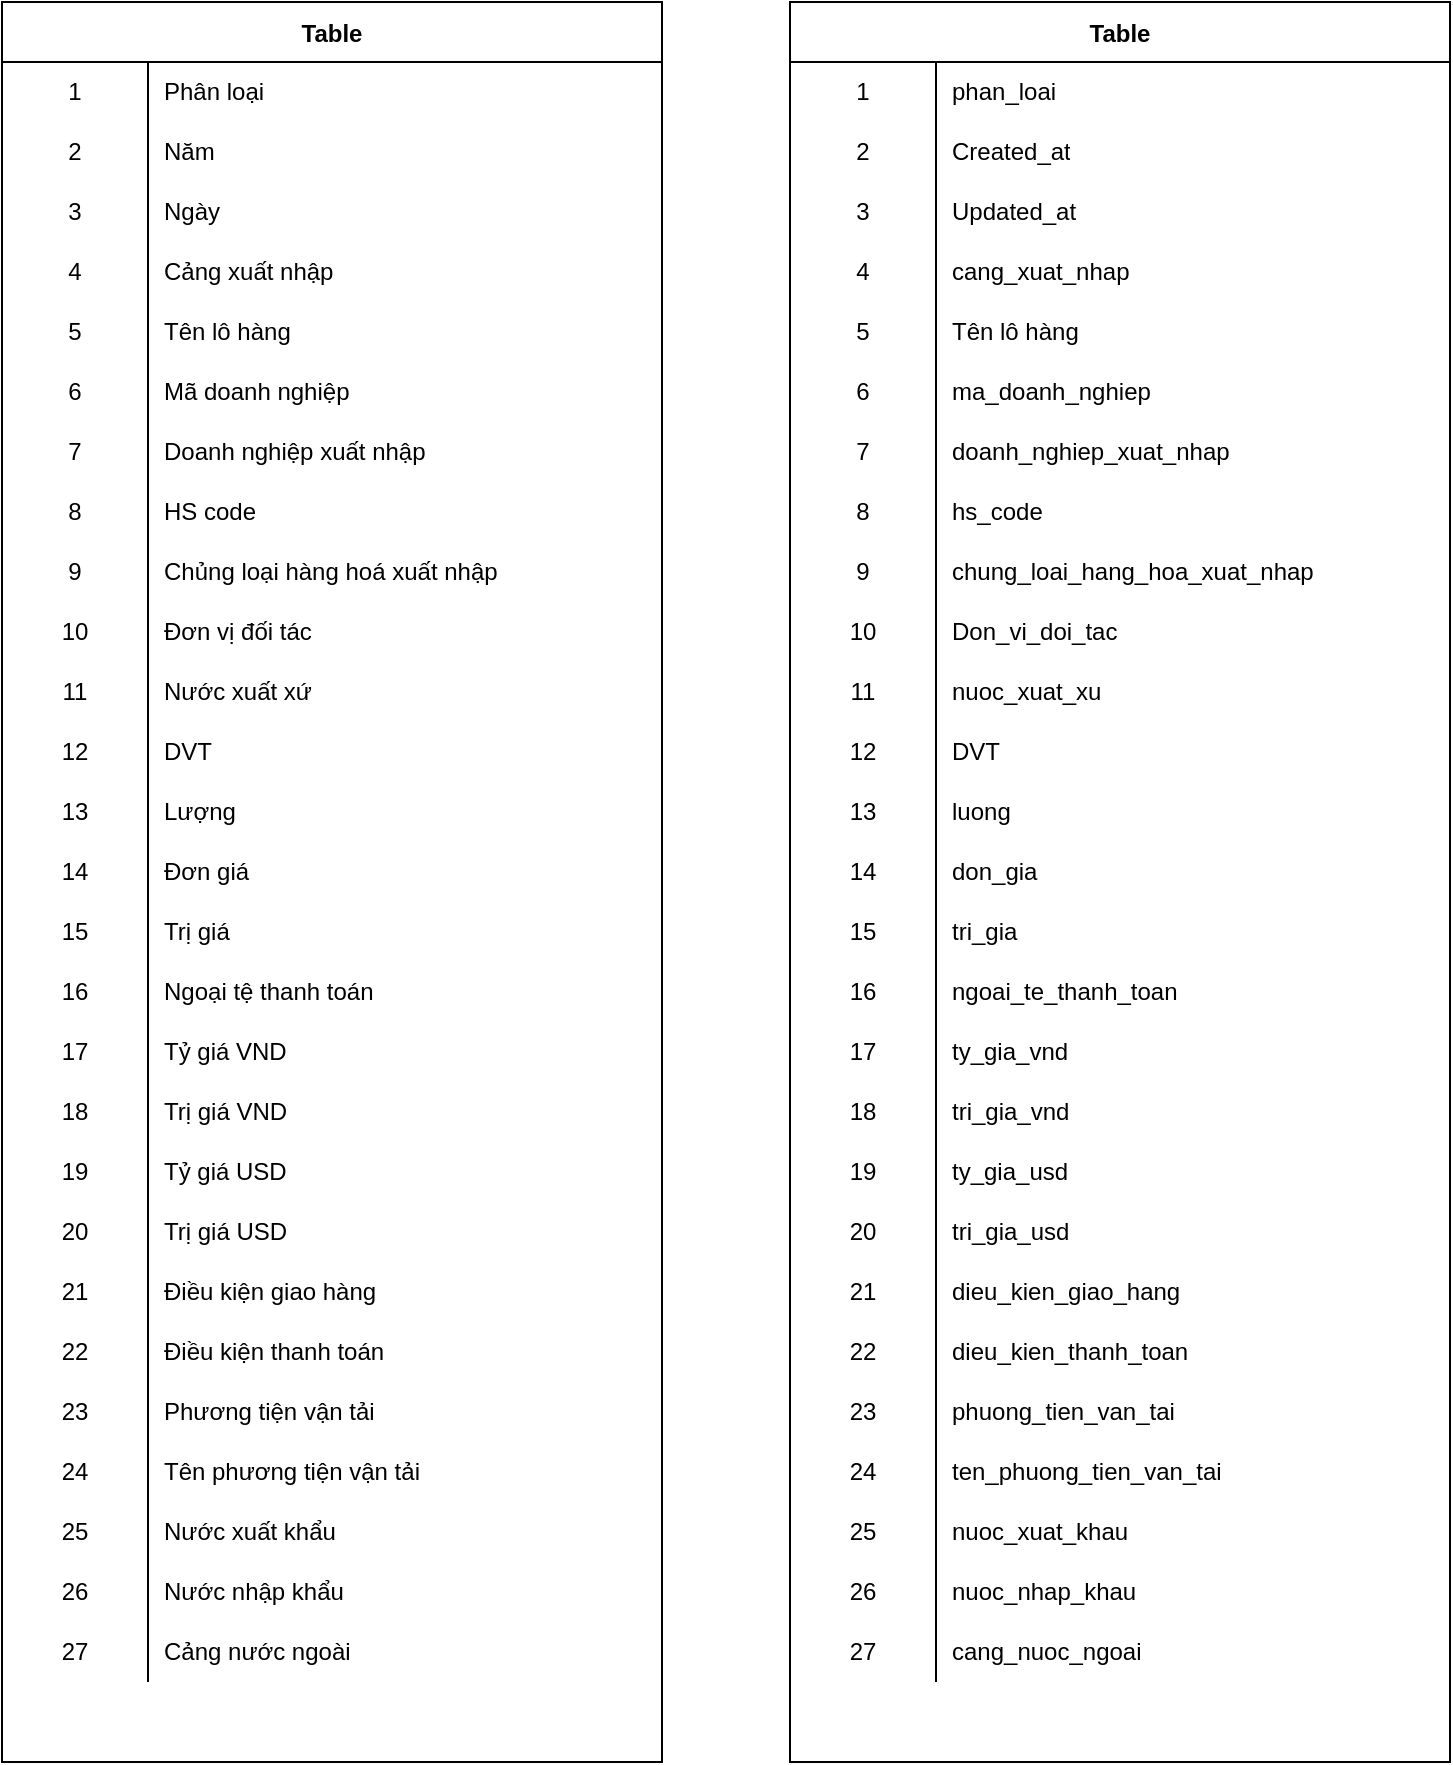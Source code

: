 <mxfile version="18.1.3" type="github"><diagram id="OjRzZr8xRaWUduf7kAzt" name="Page-1"><mxGraphModel dx="946" dy="1814" grid="1" gridSize="10" guides="1" tooltips="1" connect="1" arrows="1" fold="1" page="1" pageScale="1" pageWidth="827" pageHeight="1169" math="0" shadow="0"><root><mxCell id="0"/><mxCell id="1" parent="0"/><mxCell id="UP2omJO_Sbe7U7cEKzwl-58" value="Table" style="shape=table;startSize=30;container=1;collapsible=0;childLayout=tableLayout;fixedRows=1;rowLines=0;fontStyle=1;" vertex="1" parent="1"><mxGeometry x="20" y="-200" width="330" height="880" as="geometry"/></mxCell><mxCell id="UP2omJO_Sbe7U7cEKzwl-59" value="" style="shape=tableRow;horizontal=0;startSize=0;swimlaneHead=0;swimlaneBody=0;top=0;left=0;bottom=0;right=0;collapsible=0;dropTarget=0;fillColor=none;points=[[0,0.5],[1,0.5]];portConstraint=eastwest;" vertex="1" parent="UP2omJO_Sbe7U7cEKzwl-58"><mxGeometry y="30" width="330" height="30" as="geometry"/></mxCell><mxCell id="UP2omJO_Sbe7U7cEKzwl-60" value="1" style="shape=partialRectangle;html=1;whiteSpace=wrap;connectable=0;fillColor=none;top=0;left=0;bottom=0;right=0;overflow=hidden;pointerEvents=1;" vertex="1" parent="UP2omJO_Sbe7U7cEKzwl-59"><mxGeometry width="73" height="30" as="geometry"><mxRectangle width="73" height="30" as="alternateBounds"/></mxGeometry></mxCell><mxCell id="UP2omJO_Sbe7U7cEKzwl-61" value="Phân loại" style="shape=partialRectangle;html=1;whiteSpace=wrap;connectable=0;fillColor=none;top=0;left=0;bottom=0;right=0;align=left;spacingLeft=6;overflow=hidden;" vertex="1" parent="UP2omJO_Sbe7U7cEKzwl-59"><mxGeometry x="73" width="257" height="30" as="geometry"><mxRectangle width="257" height="30" as="alternateBounds"/></mxGeometry></mxCell><mxCell id="UP2omJO_Sbe7U7cEKzwl-62" value="" style="shape=tableRow;horizontal=0;startSize=0;swimlaneHead=0;swimlaneBody=0;top=0;left=0;bottom=0;right=0;collapsible=0;dropTarget=0;fillColor=none;points=[[0,0.5],[1,0.5]];portConstraint=eastwest;" vertex="1" parent="UP2omJO_Sbe7U7cEKzwl-58"><mxGeometry y="60" width="330" height="30" as="geometry"/></mxCell><mxCell id="UP2omJO_Sbe7U7cEKzwl-63" value="2" style="shape=partialRectangle;html=1;whiteSpace=wrap;connectable=0;fillColor=none;top=0;left=0;bottom=0;right=0;overflow=hidden;" vertex="1" parent="UP2omJO_Sbe7U7cEKzwl-62"><mxGeometry width="73" height="30" as="geometry"><mxRectangle width="73" height="30" as="alternateBounds"/></mxGeometry></mxCell><mxCell id="UP2omJO_Sbe7U7cEKzwl-64" value="Năm" style="shape=partialRectangle;html=1;whiteSpace=wrap;connectable=0;fillColor=none;top=0;left=0;bottom=0;right=0;align=left;spacingLeft=6;overflow=hidden;" vertex="1" parent="UP2omJO_Sbe7U7cEKzwl-62"><mxGeometry x="73" width="257" height="30" as="geometry"><mxRectangle width="257" height="30" as="alternateBounds"/></mxGeometry></mxCell><mxCell id="UP2omJO_Sbe7U7cEKzwl-65" value="" style="shape=tableRow;horizontal=0;startSize=0;swimlaneHead=0;swimlaneBody=0;top=0;left=0;bottom=0;right=0;collapsible=0;dropTarget=0;fillColor=none;points=[[0,0.5],[1,0.5]];portConstraint=eastwest;" vertex="1" parent="UP2omJO_Sbe7U7cEKzwl-58"><mxGeometry y="90" width="330" height="30" as="geometry"/></mxCell><mxCell id="UP2omJO_Sbe7U7cEKzwl-66" value="3" style="shape=partialRectangle;html=1;whiteSpace=wrap;connectable=0;fillColor=none;top=0;left=0;bottom=0;right=0;overflow=hidden;" vertex="1" parent="UP2omJO_Sbe7U7cEKzwl-65"><mxGeometry width="73" height="30" as="geometry"><mxRectangle width="73" height="30" as="alternateBounds"/></mxGeometry></mxCell><mxCell id="UP2omJO_Sbe7U7cEKzwl-67" value="Ngày" style="shape=partialRectangle;html=1;whiteSpace=wrap;connectable=0;fillColor=none;top=0;left=0;bottom=0;right=0;align=left;spacingLeft=6;overflow=hidden;" vertex="1" parent="UP2omJO_Sbe7U7cEKzwl-65"><mxGeometry x="73" width="257" height="30" as="geometry"><mxRectangle width="257" height="30" as="alternateBounds"/></mxGeometry></mxCell><mxCell id="UP2omJO_Sbe7U7cEKzwl-68" value="" style="shape=tableRow;horizontal=0;startSize=0;swimlaneHead=0;swimlaneBody=0;top=0;left=0;bottom=0;right=0;collapsible=0;dropTarget=0;fillColor=none;points=[[0,0.5],[1,0.5]];portConstraint=eastwest;" vertex="1" parent="UP2omJO_Sbe7U7cEKzwl-58"><mxGeometry y="120" width="330" height="30" as="geometry"/></mxCell><mxCell id="UP2omJO_Sbe7U7cEKzwl-69" value="4" style="shape=partialRectangle;html=1;whiteSpace=wrap;connectable=0;fillColor=none;top=0;left=0;bottom=0;right=0;overflow=hidden;" vertex="1" parent="UP2omJO_Sbe7U7cEKzwl-68"><mxGeometry width="73" height="30" as="geometry"><mxRectangle width="73" height="30" as="alternateBounds"/></mxGeometry></mxCell><mxCell id="UP2omJO_Sbe7U7cEKzwl-70" value="Cảng xuất nhập" style="shape=partialRectangle;html=1;whiteSpace=wrap;connectable=0;fillColor=none;top=0;left=0;bottom=0;right=0;align=left;spacingLeft=6;overflow=hidden;" vertex="1" parent="UP2omJO_Sbe7U7cEKzwl-68"><mxGeometry x="73" width="257" height="30" as="geometry"><mxRectangle width="257" height="30" as="alternateBounds"/></mxGeometry></mxCell><mxCell id="UP2omJO_Sbe7U7cEKzwl-71" value="" style="shape=tableRow;horizontal=0;startSize=0;swimlaneHead=0;swimlaneBody=0;top=0;left=0;bottom=0;right=0;collapsible=0;dropTarget=0;fillColor=none;points=[[0,0.5],[1,0.5]];portConstraint=eastwest;" vertex="1" parent="UP2omJO_Sbe7U7cEKzwl-58"><mxGeometry y="150" width="330" height="30" as="geometry"/></mxCell><mxCell id="UP2omJO_Sbe7U7cEKzwl-72" value="5" style="shape=partialRectangle;html=1;whiteSpace=wrap;connectable=0;fillColor=none;top=0;left=0;bottom=0;right=0;overflow=hidden;" vertex="1" parent="UP2omJO_Sbe7U7cEKzwl-71"><mxGeometry width="73" height="30" as="geometry"><mxRectangle width="73" height="30" as="alternateBounds"/></mxGeometry></mxCell><mxCell id="UP2omJO_Sbe7U7cEKzwl-73" value="Tên lô hàng" style="shape=partialRectangle;html=1;whiteSpace=wrap;connectable=0;fillColor=none;top=0;left=0;bottom=0;right=0;align=left;spacingLeft=6;overflow=hidden;" vertex="1" parent="UP2omJO_Sbe7U7cEKzwl-71"><mxGeometry x="73" width="257" height="30" as="geometry"><mxRectangle width="257" height="30" as="alternateBounds"/></mxGeometry></mxCell><mxCell id="UP2omJO_Sbe7U7cEKzwl-74" value="" style="shape=tableRow;horizontal=0;startSize=0;swimlaneHead=0;swimlaneBody=0;top=0;left=0;bottom=0;right=0;collapsible=0;dropTarget=0;fillColor=none;points=[[0,0.5],[1,0.5]];portConstraint=eastwest;" vertex="1" parent="UP2omJO_Sbe7U7cEKzwl-58"><mxGeometry y="180" width="330" height="30" as="geometry"/></mxCell><mxCell id="UP2omJO_Sbe7U7cEKzwl-75" value="6" style="shape=partialRectangle;html=1;whiteSpace=wrap;connectable=0;fillColor=none;top=0;left=0;bottom=0;right=0;overflow=hidden;" vertex="1" parent="UP2omJO_Sbe7U7cEKzwl-74"><mxGeometry width="73" height="30" as="geometry"><mxRectangle width="73" height="30" as="alternateBounds"/></mxGeometry></mxCell><mxCell id="UP2omJO_Sbe7U7cEKzwl-76" value="Mã doanh nghiệp" style="shape=partialRectangle;html=1;whiteSpace=wrap;connectable=0;fillColor=none;top=0;left=0;bottom=0;right=0;align=left;spacingLeft=6;overflow=hidden;" vertex="1" parent="UP2omJO_Sbe7U7cEKzwl-74"><mxGeometry x="73" width="257" height="30" as="geometry"><mxRectangle width="257" height="30" as="alternateBounds"/></mxGeometry></mxCell><mxCell id="UP2omJO_Sbe7U7cEKzwl-77" value="" style="shape=tableRow;horizontal=0;startSize=0;swimlaneHead=0;swimlaneBody=0;top=0;left=0;bottom=0;right=0;collapsible=0;dropTarget=0;fillColor=none;points=[[0,0.5],[1,0.5]];portConstraint=eastwest;" vertex="1" parent="UP2omJO_Sbe7U7cEKzwl-58"><mxGeometry y="210" width="330" height="30" as="geometry"/></mxCell><mxCell id="UP2omJO_Sbe7U7cEKzwl-78" value="7" style="shape=partialRectangle;html=1;whiteSpace=wrap;connectable=0;fillColor=none;top=0;left=0;bottom=0;right=0;overflow=hidden;" vertex="1" parent="UP2omJO_Sbe7U7cEKzwl-77"><mxGeometry width="73" height="30" as="geometry"><mxRectangle width="73" height="30" as="alternateBounds"/></mxGeometry></mxCell><mxCell id="UP2omJO_Sbe7U7cEKzwl-79" value="Doanh nghiệp xuất nhập" style="shape=partialRectangle;html=1;whiteSpace=wrap;connectable=0;fillColor=none;top=0;left=0;bottom=0;right=0;align=left;spacingLeft=6;overflow=hidden;" vertex="1" parent="UP2omJO_Sbe7U7cEKzwl-77"><mxGeometry x="73" width="257" height="30" as="geometry"><mxRectangle width="257" height="30" as="alternateBounds"/></mxGeometry></mxCell><mxCell id="UP2omJO_Sbe7U7cEKzwl-80" value="" style="shape=tableRow;horizontal=0;startSize=0;swimlaneHead=0;swimlaneBody=0;top=0;left=0;bottom=0;right=0;collapsible=0;dropTarget=0;fillColor=none;points=[[0,0.5],[1,0.5]];portConstraint=eastwest;" vertex="1" parent="UP2omJO_Sbe7U7cEKzwl-58"><mxGeometry y="240" width="330" height="30" as="geometry"/></mxCell><mxCell id="UP2omJO_Sbe7U7cEKzwl-81" value="8" style="shape=partialRectangle;html=1;whiteSpace=wrap;connectable=0;fillColor=none;top=0;left=0;bottom=0;right=0;overflow=hidden;" vertex="1" parent="UP2omJO_Sbe7U7cEKzwl-80"><mxGeometry width="73" height="30" as="geometry"><mxRectangle width="73" height="30" as="alternateBounds"/></mxGeometry></mxCell><mxCell id="UP2omJO_Sbe7U7cEKzwl-82" value="HS code" style="shape=partialRectangle;html=1;whiteSpace=wrap;connectable=0;fillColor=none;top=0;left=0;bottom=0;right=0;align=left;spacingLeft=6;overflow=hidden;" vertex="1" parent="UP2omJO_Sbe7U7cEKzwl-80"><mxGeometry x="73" width="257" height="30" as="geometry"><mxRectangle width="257" height="30" as="alternateBounds"/></mxGeometry></mxCell><mxCell id="UP2omJO_Sbe7U7cEKzwl-83" value="" style="shape=tableRow;horizontal=0;startSize=0;swimlaneHead=0;swimlaneBody=0;top=0;left=0;bottom=0;right=0;collapsible=0;dropTarget=0;fillColor=none;points=[[0,0.5],[1,0.5]];portConstraint=eastwest;" vertex="1" parent="UP2omJO_Sbe7U7cEKzwl-58"><mxGeometry y="270" width="330" height="30" as="geometry"/></mxCell><mxCell id="UP2omJO_Sbe7U7cEKzwl-84" value="9" style="shape=partialRectangle;html=1;whiteSpace=wrap;connectable=0;fillColor=none;top=0;left=0;bottom=0;right=0;overflow=hidden;" vertex="1" parent="UP2omJO_Sbe7U7cEKzwl-83"><mxGeometry width="73" height="30" as="geometry"><mxRectangle width="73" height="30" as="alternateBounds"/></mxGeometry></mxCell><mxCell id="UP2omJO_Sbe7U7cEKzwl-85" value="Chủng loại hàng hoá xuất nhập" style="shape=partialRectangle;html=1;whiteSpace=wrap;connectable=0;fillColor=none;top=0;left=0;bottom=0;right=0;align=left;spacingLeft=6;overflow=hidden;" vertex="1" parent="UP2omJO_Sbe7U7cEKzwl-83"><mxGeometry x="73" width="257" height="30" as="geometry"><mxRectangle width="257" height="30" as="alternateBounds"/></mxGeometry></mxCell><mxCell id="UP2omJO_Sbe7U7cEKzwl-86" value="" style="shape=tableRow;horizontal=0;startSize=0;swimlaneHead=0;swimlaneBody=0;top=0;left=0;bottom=0;right=0;collapsible=0;dropTarget=0;fillColor=none;points=[[0,0.5],[1,0.5]];portConstraint=eastwest;" vertex="1" parent="UP2omJO_Sbe7U7cEKzwl-58"><mxGeometry y="300" width="330" height="30" as="geometry"/></mxCell><mxCell id="UP2omJO_Sbe7U7cEKzwl-87" value="10" style="shape=partialRectangle;html=1;whiteSpace=wrap;connectable=0;fillColor=none;top=0;left=0;bottom=0;right=0;overflow=hidden;" vertex="1" parent="UP2omJO_Sbe7U7cEKzwl-86"><mxGeometry width="73" height="30" as="geometry"><mxRectangle width="73" height="30" as="alternateBounds"/></mxGeometry></mxCell><mxCell id="UP2omJO_Sbe7U7cEKzwl-88" value="Đơn vị đối tác" style="shape=partialRectangle;html=1;whiteSpace=wrap;connectable=0;fillColor=none;top=0;left=0;bottom=0;right=0;align=left;spacingLeft=6;overflow=hidden;" vertex="1" parent="UP2omJO_Sbe7U7cEKzwl-86"><mxGeometry x="73" width="257" height="30" as="geometry"><mxRectangle width="257" height="30" as="alternateBounds"/></mxGeometry></mxCell><mxCell id="UP2omJO_Sbe7U7cEKzwl-89" value="" style="shape=tableRow;horizontal=0;startSize=0;swimlaneHead=0;swimlaneBody=0;top=0;left=0;bottom=0;right=0;collapsible=0;dropTarget=0;fillColor=none;points=[[0,0.5],[1,0.5]];portConstraint=eastwest;" vertex="1" parent="UP2omJO_Sbe7U7cEKzwl-58"><mxGeometry y="330" width="330" height="30" as="geometry"/></mxCell><mxCell id="UP2omJO_Sbe7U7cEKzwl-90" value="11" style="shape=partialRectangle;html=1;whiteSpace=wrap;connectable=0;fillColor=none;top=0;left=0;bottom=0;right=0;overflow=hidden;" vertex="1" parent="UP2omJO_Sbe7U7cEKzwl-89"><mxGeometry width="73" height="30" as="geometry"><mxRectangle width="73" height="30" as="alternateBounds"/></mxGeometry></mxCell><mxCell id="UP2omJO_Sbe7U7cEKzwl-91" value="Nước xuất xứ" style="shape=partialRectangle;html=1;whiteSpace=wrap;connectable=0;fillColor=none;top=0;left=0;bottom=0;right=0;align=left;spacingLeft=6;overflow=hidden;" vertex="1" parent="UP2omJO_Sbe7U7cEKzwl-89"><mxGeometry x="73" width="257" height="30" as="geometry"><mxRectangle width="257" height="30" as="alternateBounds"/></mxGeometry></mxCell><mxCell id="UP2omJO_Sbe7U7cEKzwl-92" value="" style="shape=tableRow;horizontal=0;startSize=0;swimlaneHead=0;swimlaneBody=0;top=0;left=0;bottom=0;right=0;collapsible=0;dropTarget=0;fillColor=none;points=[[0,0.5],[1,0.5]];portConstraint=eastwest;" vertex="1" parent="UP2omJO_Sbe7U7cEKzwl-58"><mxGeometry y="360" width="330" height="30" as="geometry"/></mxCell><mxCell id="UP2omJO_Sbe7U7cEKzwl-93" value="12" style="shape=partialRectangle;html=1;whiteSpace=wrap;connectable=0;fillColor=none;top=0;left=0;bottom=0;right=0;overflow=hidden;" vertex="1" parent="UP2omJO_Sbe7U7cEKzwl-92"><mxGeometry width="73" height="30" as="geometry"><mxRectangle width="73" height="30" as="alternateBounds"/></mxGeometry></mxCell><mxCell id="UP2omJO_Sbe7U7cEKzwl-94" value="DVT" style="shape=partialRectangle;html=1;whiteSpace=wrap;connectable=0;fillColor=none;top=0;left=0;bottom=0;right=0;align=left;spacingLeft=6;overflow=hidden;" vertex="1" parent="UP2omJO_Sbe7U7cEKzwl-92"><mxGeometry x="73" width="257" height="30" as="geometry"><mxRectangle width="257" height="30" as="alternateBounds"/></mxGeometry></mxCell><mxCell id="UP2omJO_Sbe7U7cEKzwl-95" value="" style="shape=tableRow;horizontal=0;startSize=0;swimlaneHead=0;swimlaneBody=0;top=0;left=0;bottom=0;right=0;collapsible=0;dropTarget=0;fillColor=none;points=[[0,0.5],[1,0.5]];portConstraint=eastwest;" vertex="1" parent="UP2omJO_Sbe7U7cEKzwl-58"><mxGeometry y="390" width="330" height="30" as="geometry"/></mxCell><mxCell id="UP2omJO_Sbe7U7cEKzwl-96" value="13" style="shape=partialRectangle;html=1;whiteSpace=wrap;connectable=0;fillColor=none;top=0;left=0;bottom=0;right=0;overflow=hidden;" vertex="1" parent="UP2omJO_Sbe7U7cEKzwl-95"><mxGeometry width="73" height="30" as="geometry"><mxRectangle width="73" height="30" as="alternateBounds"/></mxGeometry></mxCell><mxCell id="UP2omJO_Sbe7U7cEKzwl-97" value="Lượng" style="shape=partialRectangle;html=1;whiteSpace=wrap;connectable=0;fillColor=none;top=0;left=0;bottom=0;right=0;align=left;spacingLeft=6;overflow=hidden;" vertex="1" parent="UP2omJO_Sbe7U7cEKzwl-95"><mxGeometry x="73" width="257" height="30" as="geometry"><mxRectangle width="257" height="30" as="alternateBounds"/></mxGeometry></mxCell><mxCell id="UP2omJO_Sbe7U7cEKzwl-98" value="" style="shape=tableRow;horizontal=0;startSize=0;swimlaneHead=0;swimlaneBody=0;top=0;left=0;bottom=0;right=0;collapsible=0;dropTarget=0;fillColor=none;points=[[0,0.5],[1,0.5]];portConstraint=eastwest;" vertex="1" parent="UP2omJO_Sbe7U7cEKzwl-58"><mxGeometry y="420" width="330" height="30" as="geometry"/></mxCell><mxCell id="UP2omJO_Sbe7U7cEKzwl-99" value="14" style="shape=partialRectangle;html=1;whiteSpace=wrap;connectable=0;fillColor=none;top=0;left=0;bottom=0;right=0;overflow=hidden;" vertex="1" parent="UP2omJO_Sbe7U7cEKzwl-98"><mxGeometry width="73" height="30" as="geometry"><mxRectangle width="73" height="30" as="alternateBounds"/></mxGeometry></mxCell><mxCell id="UP2omJO_Sbe7U7cEKzwl-100" value="Đơn giá" style="shape=partialRectangle;html=1;whiteSpace=wrap;connectable=0;fillColor=none;top=0;left=0;bottom=0;right=0;align=left;spacingLeft=6;overflow=hidden;" vertex="1" parent="UP2omJO_Sbe7U7cEKzwl-98"><mxGeometry x="73" width="257" height="30" as="geometry"><mxRectangle width="257" height="30" as="alternateBounds"/></mxGeometry></mxCell><mxCell id="UP2omJO_Sbe7U7cEKzwl-101" value="" style="shape=tableRow;horizontal=0;startSize=0;swimlaneHead=0;swimlaneBody=0;top=0;left=0;bottom=0;right=0;collapsible=0;dropTarget=0;fillColor=none;points=[[0,0.5],[1,0.5]];portConstraint=eastwest;" vertex="1" parent="UP2omJO_Sbe7U7cEKzwl-58"><mxGeometry y="450" width="330" height="30" as="geometry"/></mxCell><mxCell id="UP2omJO_Sbe7U7cEKzwl-102" value="15" style="shape=partialRectangle;html=1;whiteSpace=wrap;connectable=0;fillColor=none;top=0;left=0;bottom=0;right=0;overflow=hidden;" vertex="1" parent="UP2omJO_Sbe7U7cEKzwl-101"><mxGeometry width="73" height="30" as="geometry"><mxRectangle width="73" height="30" as="alternateBounds"/></mxGeometry></mxCell><mxCell id="UP2omJO_Sbe7U7cEKzwl-103" value="Trị giá" style="shape=partialRectangle;html=1;whiteSpace=wrap;connectable=0;fillColor=none;top=0;left=0;bottom=0;right=0;align=left;spacingLeft=6;overflow=hidden;" vertex="1" parent="UP2omJO_Sbe7U7cEKzwl-101"><mxGeometry x="73" width="257" height="30" as="geometry"><mxRectangle width="257" height="30" as="alternateBounds"/></mxGeometry></mxCell><mxCell id="UP2omJO_Sbe7U7cEKzwl-104" value="" style="shape=tableRow;horizontal=0;startSize=0;swimlaneHead=0;swimlaneBody=0;top=0;left=0;bottom=0;right=0;collapsible=0;dropTarget=0;fillColor=none;points=[[0,0.5],[1,0.5]];portConstraint=eastwest;" vertex="1" parent="UP2omJO_Sbe7U7cEKzwl-58"><mxGeometry y="480" width="330" height="30" as="geometry"/></mxCell><mxCell id="UP2omJO_Sbe7U7cEKzwl-105" value="16" style="shape=partialRectangle;html=1;whiteSpace=wrap;connectable=0;fillColor=none;top=0;left=0;bottom=0;right=0;overflow=hidden;" vertex="1" parent="UP2omJO_Sbe7U7cEKzwl-104"><mxGeometry width="73" height="30" as="geometry"><mxRectangle width="73" height="30" as="alternateBounds"/></mxGeometry></mxCell><mxCell id="UP2omJO_Sbe7U7cEKzwl-106" value="Ngoại tệ thanh toán" style="shape=partialRectangle;html=1;whiteSpace=wrap;connectable=0;fillColor=none;top=0;left=0;bottom=0;right=0;align=left;spacingLeft=6;overflow=hidden;" vertex="1" parent="UP2omJO_Sbe7U7cEKzwl-104"><mxGeometry x="73" width="257" height="30" as="geometry"><mxRectangle width="257" height="30" as="alternateBounds"/></mxGeometry></mxCell><mxCell id="UP2omJO_Sbe7U7cEKzwl-107" value="" style="shape=tableRow;horizontal=0;startSize=0;swimlaneHead=0;swimlaneBody=0;top=0;left=0;bottom=0;right=0;collapsible=0;dropTarget=0;fillColor=none;points=[[0,0.5],[1,0.5]];portConstraint=eastwest;" vertex="1" parent="UP2omJO_Sbe7U7cEKzwl-58"><mxGeometry y="510" width="330" height="30" as="geometry"/></mxCell><mxCell id="UP2omJO_Sbe7U7cEKzwl-108" value="17" style="shape=partialRectangle;html=1;whiteSpace=wrap;connectable=0;fillColor=none;top=0;left=0;bottom=0;right=0;overflow=hidden;" vertex="1" parent="UP2omJO_Sbe7U7cEKzwl-107"><mxGeometry width="73" height="30" as="geometry"><mxRectangle width="73" height="30" as="alternateBounds"/></mxGeometry></mxCell><mxCell id="UP2omJO_Sbe7U7cEKzwl-109" value="Tỷ giá VND" style="shape=partialRectangle;html=1;whiteSpace=wrap;connectable=0;fillColor=none;top=0;left=0;bottom=0;right=0;align=left;spacingLeft=6;overflow=hidden;" vertex="1" parent="UP2omJO_Sbe7U7cEKzwl-107"><mxGeometry x="73" width="257" height="30" as="geometry"><mxRectangle width="257" height="30" as="alternateBounds"/></mxGeometry></mxCell><mxCell id="UP2omJO_Sbe7U7cEKzwl-110" value="" style="shape=tableRow;horizontal=0;startSize=0;swimlaneHead=0;swimlaneBody=0;top=0;left=0;bottom=0;right=0;collapsible=0;dropTarget=0;fillColor=none;points=[[0,0.5],[1,0.5]];portConstraint=eastwest;" vertex="1" parent="UP2omJO_Sbe7U7cEKzwl-58"><mxGeometry y="540" width="330" height="30" as="geometry"/></mxCell><mxCell id="UP2omJO_Sbe7U7cEKzwl-111" value="18" style="shape=partialRectangle;html=1;whiteSpace=wrap;connectable=0;fillColor=none;top=0;left=0;bottom=0;right=0;overflow=hidden;" vertex="1" parent="UP2omJO_Sbe7U7cEKzwl-110"><mxGeometry width="73" height="30" as="geometry"><mxRectangle width="73" height="30" as="alternateBounds"/></mxGeometry></mxCell><mxCell id="UP2omJO_Sbe7U7cEKzwl-112" value="Trị giá VND" style="shape=partialRectangle;html=1;whiteSpace=wrap;connectable=0;fillColor=none;top=0;left=0;bottom=0;right=0;align=left;spacingLeft=6;overflow=hidden;" vertex="1" parent="UP2omJO_Sbe7U7cEKzwl-110"><mxGeometry x="73" width="257" height="30" as="geometry"><mxRectangle width="257" height="30" as="alternateBounds"/></mxGeometry></mxCell><mxCell id="UP2omJO_Sbe7U7cEKzwl-113" value="" style="shape=tableRow;horizontal=0;startSize=0;swimlaneHead=0;swimlaneBody=0;top=0;left=0;bottom=0;right=0;collapsible=0;dropTarget=0;fillColor=none;points=[[0,0.5],[1,0.5]];portConstraint=eastwest;" vertex="1" parent="UP2omJO_Sbe7U7cEKzwl-58"><mxGeometry y="570" width="330" height="30" as="geometry"/></mxCell><mxCell id="UP2omJO_Sbe7U7cEKzwl-114" value="19" style="shape=partialRectangle;html=1;whiteSpace=wrap;connectable=0;fillColor=none;top=0;left=0;bottom=0;right=0;overflow=hidden;" vertex="1" parent="UP2omJO_Sbe7U7cEKzwl-113"><mxGeometry width="73" height="30" as="geometry"><mxRectangle width="73" height="30" as="alternateBounds"/></mxGeometry></mxCell><mxCell id="UP2omJO_Sbe7U7cEKzwl-115" value="Tỷ giá USD" style="shape=partialRectangle;html=1;whiteSpace=wrap;connectable=0;fillColor=none;top=0;left=0;bottom=0;right=0;align=left;spacingLeft=6;overflow=hidden;" vertex="1" parent="UP2omJO_Sbe7U7cEKzwl-113"><mxGeometry x="73" width="257" height="30" as="geometry"><mxRectangle width="257" height="30" as="alternateBounds"/></mxGeometry></mxCell><mxCell id="UP2omJO_Sbe7U7cEKzwl-116" value="" style="shape=tableRow;horizontal=0;startSize=0;swimlaneHead=0;swimlaneBody=0;top=0;left=0;bottom=0;right=0;collapsible=0;dropTarget=0;fillColor=none;points=[[0,0.5],[1,0.5]];portConstraint=eastwest;" vertex="1" parent="UP2omJO_Sbe7U7cEKzwl-58"><mxGeometry y="600" width="330" height="30" as="geometry"/></mxCell><mxCell id="UP2omJO_Sbe7U7cEKzwl-117" value="20" style="shape=partialRectangle;html=1;whiteSpace=wrap;connectable=0;fillColor=none;top=0;left=0;bottom=0;right=0;overflow=hidden;" vertex="1" parent="UP2omJO_Sbe7U7cEKzwl-116"><mxGeometry width="73" height="30" as="geometry"><mxRectangle width="73" height="30" as="alternateBounds"/></mxGeometry></mxCell><mxCell id="UP2omJO_Sbe7U7cEKzwl-118" value="Trị giá USD" style="shape=partialRectangle;html=1;whiteSpace=wrap;connectable=0;fillColor=none;top=0;left=0;bottom=0;right=0;align=left;spacingLeft=6;overflow=hidden;" vertex="1" parent="UP2omJO_Sbe7U7cEKzwl-116"><mxGeometry x="73" width="257" height="30" as="geometry"><mxRectangle width="257" height="30" as="alternateBounds"/></mxGeometry></mxCell><mxCell id="UP2omJO_Sbe7U7cEKzwl-119" value="" style="shape=tableRow;horizontal=0;startSize=0;swimlaneHead=0;swimlaneBody=0;top=0;left=0;bottom=0;right=0;collapsible=0;dropTarget=0;fillColor=none;points=[[0,0.5],[1,0.5]];portConstraint=eastwest;" vertex="1" parent="UP2omJO_Sbe7U7cEKzwl-58"><mxGeometry y="630" width="330" height="30" as="geometry"/></mxCell><mxCell id="UP2omJO_Sbe7U7cEKzwl-120" value="21" style="shape=partialRectangle;html=1;whiteSpace=wrap;connectable=0;fillColor=none;top=0;left=0;bottom=0;right=0;overflow=hidden;" vertex="1" parent="UP2omJO_Sbe7U7cEKzwl-119"><mxGeometry width="73" height="30" as="geometry"><mxRectangle width="73" height="30" as="alternateBounds"/></mxGeometry></mxCell><mxCell id="UP2omJO_Sbe7U7cEKzwl-121" value="Điều kiện giao hàng" style="shape=partialRectangle;html=1;whiteSpace=wrap;connectable=0;fillColor=none;top=0;left=0;bottom=0;right=0;align=left;spacingLeft=6;overflow=hidden;" vertex="1" parent="UP2omJO_Sbe7U7cEKzwl-119"><mxGeometry x="73" width="257" height="30" as="geometry"><mxRectangle width="257" height="30" as="alternateBounds"/></mxGeometry></mxCell><mxCell id="UP2omJO_Sbe7U7cEKzwl-122" value="" style="shape=tableRow;horizontal=0;startSize=0;swimlaneHead=0;swimlaneBody=0;top=0;left=0;bottom=0;right=0;collapsible=0;dropTarget=0;fillColor=none;points=[[0,0.5],[1,0.5]];portConstraint=eastwest;" vertex="1" parent="UP2omJO_Sbe7U7cEKzwl-58"><mxGeometry y="660" width="330" height="30" as="geometry"/></mxCell><mxCell id="UP2omJO_Sbe7U7cEKzwl-123" value="22" style="shape=partialRectangle;html=1;whiteSpace=wrap;connectable=0;fillColor=none;top=0;left=0;bottom=0;right=0;overflow=hidden;" vertex="1" parent="UP2omJO_Sbe7U7cEKzwl-122"><mxGeometry width="73" height="30" as="geometry"><mxRectangle width="73" height="30" as="alternateBounds"/></mxGeometry></mxCell><mxCell id="UP2omJO_Sbe7U7cEKzwl-124" value="Điều kiện thanh toán" style="shape=partialRectangle;html=1;whiteSpace=wrap;connectable=0;fillColor=none;top=0;left=0;bottom=0;right=0;align=left;spacingLeft=6;overflow=hidden;" vertex="1" parent="UP2omJO_Sbe7U7cEKzwl-122"><mxGeometry x="73" width="257" height="30" as="geometry"><mxRectangle width="257" height="30" as="alternateBounds"/></mxGeometry></mxCell><mxCell id="UP2omJO_Sbe7U7cEKzwl-125" value="" style="shape=tableRow;horizontal=0;startSize=0;swimlaneHead=0;swimlaneBody=0;top=0;left=0;bottom=0;right=0;collapsible=0;dropTarget=0;fillColor=none;points=[[0,0.5],[1,0.5]];portConstraint=eastwest;" vertex="1" parent="UP2omJO_Sbe7U7cEKzwl-58"><mxGeometry y="690" width="330" height="30" as="geometry"/></mxCell><mxCell id="UP2omJO_Sbe7U7cEKzwl-126" value="23" style="shape=partialRectangle;html=1;whiteSpace=wrap;connectable=0;fillColor=none;top=0;left=0;bottom=0;right=0;overflow=hidden;" vertex="1" parent="UP2omJO_Sbe7U7cEKzwl-125"><mxGeometry width="73" height="30" as="geometry"><mxRectangle width="73" height="30" as="alternateBounds"/></mxGeometry></mxCell><mxCell id="UP2omJO_Sbe7U7cEKzwl-127" value="Phương tiện vận tải" style="shape=partialRectangle;html=1;whiteSpace=wrap;connectable=0;fillColor=none;top=0;left=0;bottom=0;right=0;align=left;spacingLeft=6;overflow=hidden;" vertex="1" parent="UP2omJO_Sbe7U7cEKzwl-125"><mxGeometry x="73" width="257" height="30" as="geometry"><mxRectangle width="257" height="30" as="alternateBounds"/></mxGeometry></mxCell><mxCell id="UP2omJO_Sbe7U7cEKzwl-128" value="" style="shape=tableRow;horizontal=0;startSize=0;swimlaneHead=0;swimlaneBody=0;top=0;left=0;bottom=0;right=0;collapsible=0;dropTarget=0;fillColor=none;points=[[0,0.5],[1,0.5]];portConstraint=eastwest;" vertex="1" parent="UP2omJO_Sbe7U7cEKzwl-58"><mxGeometry y="720" width="330" height="30" as="geometry"/></mxCell><mxCell id="UP2omJO_Sbe7U7cEKzwl-129" value="24" style="shape=partialRectangle;html=1;whiteSpace=wrap;connectable=0;fillColor=none;top=0;left=0;bottom=0;right=0;overflow=hidden;" vertex="1" parent="UP2omJO_Sbe7U7cEKzwl-128"><mxGeometry width="73" height="30" as="geometry"><mxRectangle width="73" height="30" as="alternateBounds"/></mxGeometry></mxCell><mxCell id="UP2omJO_Sbe7U7cEKzwl-130" value="Tên phương tiện vận tải" style="shape=partialRectangle;html=1;whiteSpace=wrap;connectable=0;fillColor=none;top=0;left=0;bottom=0;right=0;align=left;spacingLeft=6;overflow=hidden;" vertex="1" parent="UP2omJO_Sbe7U7cEKzwl-128"><mxGeometry x="73" width="257" height="30" as="geometry"><mxRectangle width="257" height="30" as="alternateBounds"/></mxGeometry></mxCell><mxCell id="UP2omJO_Sbe7U7cEKzwl-131" value="" style="shape=tableRow;horizontal=0;startSize=0;swimlaneHead=0;swimlaneBody=0;top=0;left=0;bottom=0;right=0;collapsible=0;dropTarget=0;fillColor=none;points=[[0,0.5],[1,0.5]];portConstraint=eastwest;" vertex="1" parent="UP2omJO_Sbe7U7cEKzwl-58"><mxGeometry y="750" width="330" height="30" as="geometry"/></mxCell><mxCell id="UP2omJO_Sbe7U7cEKzwl-132" value="25" style="shape=partialRectangle;html=1;whiteSpace=wrap;connectable=0;fillColor=none;top=0;left=0;bottom=0;right=0;overflow=hidden;" vertex="1" parent="UP2omJO_Sbe7U7cEKzwl-131"><mxGeometry width="73" height="30" as="geometry"><mxRectangle width="73" height="30" as="alternateBounds"/></mxGeometry></mxCell><mxCell id="UP2omJO_Sbe7U7cEKzwl-133" value="Nước xuất khẩu" style="shape=partialRectangle;html=1;whiteSpace=wrap;connectable=0;fillColor=none;top=0;left=0;bottom=0;right=0;align=left;spacingLeft=6;overflow=hidden;" vertex="1" parent="UP2omJO_Sbe7U7cEKzwl-131"><mxGeometry x="73" width="257" height="30" as="geometry"><mxRectangle width="257" height="30" as="alternateBounds"/></mxGeometry></mxCell><mxCell id="UP2omJO_Sbe7U7cEKzwl-134" value="" style="shape=tableRow;horizontal=0;startSize=0;swimlaneHead=0;swimlaneBody=0;top=0;left=0;bottom=0;right=0;collapsible=0;dropTarget=0;fillColor=none;points=[[0,0.5],[1,0.5]];portConstraint=eastwest;" vertex="1" parent="UP2omJO_Sbe7U7cEKzwl-58"><mxGeometry y="780" width="330" height="30" as="geometry"/></mxCell><mxCell id="UP2omJO_Sbe7U7cEKzwl-135" value="26" style="shape=partialRectangle;html=1;whiteSpace=wrap;connectable=0;fillColor=none;top=0;left=0;bottom=0;right=0;overflow=hidden;" vertex="1" parent="UP2omJO_Sbe7U7cEKzwl-134"><mxGeometry width="73" height="30" as="geometry"><mxRectangle width="73" height="30" as="alternateBounds"/></mxGeometry></mxCell><mxCell id="UP2omJO_Sbe7U7cEKzwl-136" value="Nước nhập khẩu" style="shape=partialRectangle;html=1;whiteSpace=wrap;connectable=0;fillColor=none;top=0;left=0;bottom=0;right=0;align=left;spacingLeft=6;overflow=hidden;" vertex="1" parent="UP2omJO_Sbe7U7cEKzwl-134"><mxGeometry x="73" width="257" height="30" as="geometry"><mxRectangle width="257" height="30" as="alternateBounds"/></mxGeometry></mxCell><mxCell id="UP2omJO_Sbe7U7cEKzwl-137" value="" style="shape=tableRow;horizontal=0;startSize=0;swimlaneHead=0;swimlaneBody=0;top=0;left=0;bottom=0;right=0;collapsible=0;dropTarget=0;fillColor=none;points=[[0,0.5],[1,0.5]];portConstraint=eastwest;" vertex="1" parent="UP2omJO_Sbe7U7cEKzwl-58"><mxGeometry y="810" width="330" height="30" as="geometry"/></mxCell><mxCell id="UP2omJO_Sbe7U7cEKzwl-138" value="27" style="shape=partialRectangle;html=1;whiteSpace=wrap;connectable=0;fillColor=none;top=0;left=0;bottom=0;right=0;overflow=hidden;" vertex="1" parent="UP2omJO_Sbe7U7cEKzwl-137"><mxGeometry width="73" height="30" as="geometry"><mxRectangle width="73" height="30" as="alternateBounds"/></mxGeometry></mxCell><mxCell id="UP2omJO_Sbe7U7cEKzwl-139" value="Cảng nước ngoài" style="shape=partialRectangle;html=1;whiteSpace=wrap;connectable=0;fillColor=none;top=0;left=0;bottom=0;right=0;align=left;spacingLeft=6;overflow=hidden;" vertex="1" parent="UP2omJO_Sbe7U7cEKzwl-137"><mxGeometry x="73" width="257" height="30" as="geometry"><mxRectangle width="257" height="30" as="alternateBounds"/></mxGeometry></mxCell><mxCell id="UP2omJO_Sbe7U7cEKzwl-152" value="Table" style="shape=table;startSize=30;container=1;collapsible=0;childLayout=tableLayout;fixedRows=1;rowLines=0;fontStyle=1;" vertex="1" parent="1"><mxGeometry x="414" y="-200" width="330" height="880" as="geometry"/></mxCell><mxCell id="UP2omJO_Sbe7U7cEKzwl-153" value="" style="shape=tableRow;horizontal=0;startSize=0;swimlaneHead=0;swimlaneBody=0;top=0;left=0;bottom=0;right=0;collapsible=0;dropTarget=0;fillColor=none;points=[[0,0.5],[1,0.5]];portConstraint=eastwest;" vertex="1" parent="UP2omJO_Sbe7U7cEKzwl-152"><mxGeometry y="30" width="330" height="30" as="geometry"/></mxCell><mxCell id="UP2omJO_Sbe7U7cEKzwl-154" value="1" style="shape=partialRectangle;html=1;whiteSpace=wrap;connectable=0;fillColor=none;top=0;left=0;bottom=0;right=0;overflow=hidden;pointerEvents=1;" vertex="1" parent="UP2omJO_Sbe7U7cEKzwl-153"><mxGeometry width="73" height="30" as="geometry"><mxRectangle width="73" height="30" as="alternateBounds"/></mxGeometry></mxCell><mxCell id="UP2omJO_Sbe7U7cEKzwl-155" value="phan_loai" style="shape=partialRectangle;html=1;whiteSpace=wrap;connectable=0;fillColor=none;top=0;left=0;bottom=0;right=0;align=left;spacingLeft=6;overflow=hidden;" vertex="1" parent="UP2omJO_Sbe7U7cEKzwl-153"><mxGeometry x="73" width="257" height="30" as="geometry"><mxRectangle width="257" height="30" as="alternateBounds"/></mxGeometry></mxCell><mxCell id="UP2omJO_Sbe7U7cEKzwl-156" value="" style="shape=tableRow;horizontal=0;startSize=0;swimlaneHead=0;swimlaneBody=0;top=0;left=0;bottom=0;right=0;collapsible=0;dropTarget=0;fillColor=none;points=[[0,0.5],[1,0.5]];portConstraint=eastwest;" vertex="1" parent="UP2omJO_Sbe7U7cEKzwl-152"><mxGeometry y="60" width="330" height="30" as="geometry"/></mxCell><mxCell id="UP2omJO_Sbe7U7cEKzwl-157" value="2" style="shape=partialRectangle;html=1;whiteSpace=wrap;connectable=0;fillColor=none;top=0;left=0;bottom=0;right=0;overflow=hidden;" vertex="1" parent="UP2omJO_Sbe7U7cEKzwl-156"><mxGeometry width="73" height="30" as="geometry"><mxRectangle width="73" height="30" as="alternateBounds"/></mxGeometry></mxCell><mxCell id="UP2omJO_Sbe7U7cEKzwl-158" value="Created_at" style="shape=partialRectangle;html=1;whiteSpace=wrap;connectable=0;fillColor=none;top=0;left=0;bottom=0;right=0;align=left;spacingLeft=6;overflow=hidden;" vertex="1" parent="UP2omJO_Sbe7U7cEKzwl-156"><mxGeometry x="73" width="257" height="30" as="geometry"><mxRectangle width="257" height="30" as="alternateBounds"/></mxGeometry></mxCell><mxCell id="UP2omJO_Sbe7U7cEKzwl-159" value="" style="shape=tableRow;horizontal=0;startSize=0;swimlaneHead=0;swimlaneBody=0;top=0;left=0;bottom=0;right=0;collapsible=0;dropTarget=0;fillColor=none;points=[[0,0.5],[1,0.5]];portConstraint=eastwest;" vertex="1" parent="UP2omJO_Sbe7U7cEKzwl-152"><mxGeometry y="90" width="330" height="30" as="geometry"/></mxCell><mxCell id="UP2omJO_Sbe7U7cEKzwl-160" value="3" style="shape=partialRectangle;html=1;whiteSpace=wrap;connectable=0;fillColor=none;top=0;left=0;bottom=0;right=0;overflow=hidden;" vertex="1" parent="UP2omJO_Sbe7U7cEKzwl-159"><mxGeometry width="73" height="30" as="geometry"><mxRectangle width="73" height="30" as="alternateBounds"/></mxGeometry></mxCell><mxCell id="UP2omJO_Sbe7U7cEKzwl-161" value="Updated_at" style="shape=partialRectangle;html=1;whiteSpace=wrap;connectable=0;fillColor=none;top=0;left=0;bottom=0;right=0;align=left;spacingLeft=6;overflow=hidden;" vertex="1" parent="UP2omJO_Sbe7U7cEKzwl-159"><mxGeometry x="73" width="257" height="30" as="geometry"><mxRectangle width="257" height="30" as="alternateBounds"/></mxGeometry></mxCell><mxCell id="UP2omJO_Sbe7U7cEKzwl-162" value="" style="shape=tableRow;horizontal=0;startSize=0;swimlaneHead=0;swimlaneBody=0;top=0;left=0;bottom=0;right=0;collapsible=0;dropTarget=0;fillColor=none;points=[[0,0.5],[1,0.5]];portConstraint=eastwest;" vertex="1" parent="UP2omJO_Sbe7U7cEKzwl-152"><mxGeometry y="120" width="330" height="30" as="geometry"/></mxCell><mxCell id="UP2omJO_Sbe7U7cEKzwl-163" value="4" style="shape=partialRectangle;html=1;whiteSpace=wrap;connectable=0;fillColor=none;top=0;left=0;bottom=0;right=0;overflow=hidden;" vertex="1" parent="UP2omJO_Sbe7U7cEKzwl-162"><mxGeometry width="73" height="30" as="geometry"><mxRectangle width="73" height="30" as="alternateBounds"/></mxGeometry></mxCell><mxCell id="UP2omJO_Sbe7U7cEKzwl-164" value="cang_xuat_nhap" style="shape=partialRectangle;html=1;whiteSpace=wrap;connectable=0;fillColor=none;top=0;left=0;bottom=0;right=0;align=left;spacingLeft=6;overflow=hidden;" vertex="1" parent="UP2omJO_Sbe7U7cEKzwl-162"><mxGeometry x="73" width="257" height="30" as="geometry"><mxRectangle width="257" height="30" as="alternateBounds"/></mxGeometry></mxCell><mxCell id="UP2omJO_Sbe7U7cEKzwl-165" value="" style="shape=tableRow;horizontal=0;startSize=0;swimlaneHead=0;swimlaneBody=0;top=0;left=0;bottom=0;right=0;collapsible=0;dropTarget=0;fillColor=none;points=[[0,0.5],[1,0.5]];portConstraint=eastwest;" vertex="1" parent="UP2omJO_Sbe7U7cEKzwl-152"><mxGeometry y="150" width="330" height="30" as="geometry"/></mxCell><mxCell id="UP2omJO_Sbe7U7cEKzwl-166" value="5" style="shape=partialRectangle;html=1;whiteSpace=wrap;connectable=0;fillColor=none;top=0;left=0;bottom=0;right=0;overflow=hidden;" vertex="1" parent="UP2omJO_Sbe7U7cEKzwl-165"><mxGeometry width="73" height="30" as="geometry"><mxRectangle width="73" height="30" as="alternateBounds"/></mxGeometry></mxCell><mxCell id="UP2omJO_Sbe7U7cEKzwl-167" value="Tên lô hàng" style="shape=partialRectangle;html=1;whiteSpace=wrap;connectable=0;fillColor=none;top=0;left=0;bottom=0;right=0;align=left;spacingLeft=6;overflow=hidden;" vertex="1" parent="UP2omJO_Sbe7U7cEKzwl-165"><mxGeometry x="73" width="257" height="30" as="geometry"><mxRectangle width="257" height="30" as="alternateBounds"/></mxGeometry></mxCell><mxCell id="UP2omJO_Sbe7U7cEKzwl-168" value="" style="shape=tableRow;horizontal=0;startSize=0;swimlaneHead=0;swimlaneBody=0;top=0;left=0;bottom=0;right=0;collapsible=0;dropTarget=0;fillColor=none;points=[[0,0.5],[1,0.5]];portConstraint=eastwest;" vertex="1" parent="UP2omJO_Sbe7U7cEKzwl-152"><mxGeometry y="180" width="330" height="30" as="geometry"/></mxCell><mxCell id="UP2omJO_Sbe7U7cEKzwl-169" value="6" style="shape=partialRectangle;html=1;whiteSpace=wrap;connectable=0;fillColor=none;top=0;left=0;bottom=0;right=0;overflow=hidden;" vertex="1" parent="UP2omJO_Sbe7U7cEKzwl-168"><mxGeometry width="73" height="30" as="geometry"><mxRectangle width="73" height="30" as="alternateBounds"/></mxGeometry></mxCell><mxCell id="UP2omJO_Sbe7U7cEKzwl-170" value="ma_doanh_nghiep" style="shape=partialRectangle;html=1;whiteSpace=wrap;connectable=0;fillColor=none;top=0;left=0;bottom=0;right=0;align=left;spacingLeft=6;overflow=hidden;" vertex="1" parent="UP2omJO_Sbe7U7cEKzwl-168"><mxGeometry x="73" width="257" height="30" as="geometry"><mxRectangle width="257" height="30" as="alternateBounds"/></mxGeometry></mxCell><mxCell id="UP2omJO_Sbe7U7cEKzwl-171" value="" style="shape=tableRow;horizontal=0;startSize=0;swimlaneHead=0;swimlaneBody=0;top=0;left=0;bottom=0;right=0;collapsible=0;dropTarget=0;fillColor=none;points=[[0,0.5],[1,0.5]];portConstraint=eastwest;" vertex="1" parent="UP2omJO_Sbe7U7cEKzwl-152"><mxGeometry y="210" width="330" height="30" as="geometry"/></mxCell><mxCell id="UP2omJO_Sbe7U7cEKzwl-172" value="7" style="shape=partialRectangle;html=1;whiteSpace=wrap;connectable=0;fillColor=none;top=0;left=0;bottom=0;right=0;overflow=hidden;" vertex="1" parent="UP2omJO_Sbe7U7cEKzwl-171"><mxGeometry width="73" height="30" as="geometry"><mxRectangle width="73" height="30" as="alternateBounds"/></mxGeometry></mxCell><mxCell id="UP2omJO_Sbe7U7cEKzwl-173" value="doanh_nghiep_xuat_nhap" style="shape=partialRectangle;html=1;whiteSpace=wrap;connectable=0;fillColor=none;top=0;left=0;bottom=0;right=0;align=left;spacingLeft=6;overflow=hidden;" vertex="1" parent="UP2omJO_Sbe7U7cEKzwl-171"><mxGeometry x="73" width="257" height="30" as="geometry"><mxRectangle width="257" height="30" as="alternateBounds"/></mxGeometry></mxCell><mxCell id="UP2omJO_Sbe7U7cEKzwl-174" value="" style="shape=tableRow;horizontal=0;startSize=0;swimlaneHead=0;swimlaneBody=0;top=0;left=0;bottom=0;right=0;collapsible=0;dropTarget=0;fillColor=none;points=[[0,0.5],[1,0.5]];portConstraint=eastwest;" vertex="1" parent="UP2omJO_Sbe7U7cEKzwl-152"><mxGeometry y="240" width="330" height="30" as="geometry"/></mxCell><mxCell id="UP2omJO_Sbe7U7cEKzwl-175" value="8" style="shape=partialRectangle;html=1;whiteSpace=wrap;connectable=0;fillColor=none;top=0;left=0;bottom=0;right=0;overflow=hidden;" vertex="1" parent="UP2omJO_Sbe7U7cEKzwl-174"><mxGeometry width="73" height="30" as="geometry"><mxRectangle width="73" height="30" as="alternateBounds"/></mxGeometry></mxCell><mxCell id="UP2omJO_Sbe7U7cEKzwl-176" value="hs_code" style="shape=partialRectangle;html=1;whiteSpace=wrap;connectable=0;fillColor=none;top=0;left=0;bottom=0;right=0;align=left;spacingLeft=6;overflow=hidden;" vertex="1" parent="UP2omJO_Sbe7U7cEKzwl-174"><mxGeometry x="73" width="257" height="30" as="geometry"><mxRectangle width="257" height="30" as="alternateBounds"/></mxGeometry></mxCell><mxCell id="UP2omJO_Sbe7U7cEKzwl-177" value="" style="shape=tableRow;horizontal=0;startSize=0;swimlaneHead=0;swimlaneBody=0;top=0;left=0;bottom=0;right=0;collapsible=0;dropTarget=0;fillColor=none;points=[[0,0.5],[1,0.5]];portConstraint=eastwest;" vertex="1" parent="UP2omJO_Sbe7U7cEKzwl-152"><mxGeometry y="270" width="330" height="30" as="geometry"/></mxCell><mxCell id="UP2omJO_Sbe7U7cEKzwl-178" value="9" style="shape=partialRectangle;html=1;whiteSpace=wrap;connectable=0;fillColor=none;top=0;left=0;bottom=0;right=0;overflow=hidden;" vertex="1" parent="UP2omJO_Sbe7U7cEKzwl-177"><mxGeometry width="73" height="30" as="geometry"><mxRectangle width="73" height="30" as="alternateBounds"/></mxGeometry></mxCell><mxCell id="UP2omJO_Sbe7U7cEKzwl-179" value="chung_loai_hang_hoa_xuat_nhap" style="shape=partialRectangle;html=1;whiteSpace=wrap;connectable=0;fillColor=none;top=0;left=0;bottom=0;right=0;align=left;spacingLeft=6;overflow=hidden;" vertex="1" parent="UP2omJO_Sbe7U7cEKzwl-177"><mxGeometry x="73" width="257" height="30" as="geometry"><mxRectangle width="257" height="30" as="alternateBounds"/></mxGeometry></mxCell><mxCell id="UP2omJO_Sbe7U7cEKzwl-180" value="" style="shape=tableRow;horizontal=0;startSize=0;swimlaneHead=0;swimlaneBody=0;top=0;left=0;bottom=0;right=0;collapsible=0;dropTarget=0;fillColor=none;points=[[0,0.5],[1,0.5]];portConstraint=eastwest;" vertex="1" parent="UP2omJO_Sbe7U7cEKzwl-152"><mxGeometry y="300" width="330" height="30" as="geometry"/></mxCell><mxCell id="UP2omJO_Sbe7U7cEKzwl-181" value="10" style="shape=partialRectangle;html=1;whiteSpace=wrap;connectable=0;fillColor=none;top=0;left=0;bottom=0;right=0;overflow=hidden;" vertex="1" parent="UP2omJO_Sbe7U7cEKzwl-180"><mxGeometry width="73" height="30" as="geometry"><mxRectangle width="73" height="30" as="alternateBounds"/></mxGeometry></mxCell><mxCell id="UP2omJO_Sbe7U7cEKzwl-182" value="Don_vi_doi_tac" style="shape=partialRectangle;html=1;whiteSpace=wrap;connectable=0;fillColor=none;top=0;left=0;bottom=0;right=0;align=left;spacingLeft=6;overflow=hidden;" vertex="1" parent="UP2omJO_Sbe7U7cEKzwl-180"><mxGeometry x="73" width="257" height="30" as="geometry"><mxRectangle width="257" height="30" as="alternateBounds"/></mxGeometry></mxCell><mxCell id="UP2omJO_Sbe7U7cEKzwl-183" value="" style="shape=tableRow;horizontal=0;startSize=0;swimlaneHead=0;swimlaneBody=0;top=0;left=0;bottom=0;right=0;collapsible=0;dropTarget=0;fillColor=none;points=[[0,0.5],[1,0.5]];portConstraint=eastwest;" vertex="1" parent="UP2omJO_Sbe7U7cEKzwl-152"><mxGeometry y="330" width="330" height="30" as="geometry"/></mxCell><mxCell id="UP2omJO_Sbe7U7cEKzwl-184" value="11" style="shape=partialRectangle;html=1;whiteSpace=wrap;connectable=0;fillColor=none;top=0;left=0;bottom=0;right=0;overflow=hidden;" vertex="1" parent="UP2omJO_Sbe7U7cEKzwl-183"><mxGeometry width="73" height="30" as="geometry"><mxRectangle width="73" height="30" as="alternateBounds"/></mxGeometry></mxCell><mxCell id="UP2omJO_Sbe7U7cEKzwl-185" value="nuoc_xuat_xu" style="shape=partialRectangle;html=1;whiteSpace=wrap;connectable=0;fillColor=none;top=0;left=0;bottom=0;right=0;align=left;spacingLeft=6;overflow=hidden;" vertex="1" parent="UP2omJO_Sbe7U7cEKzwl-183"><mxGeometry x="73" width="257" height="30" as="geometry"><mxRectangle width="257" height="30" as="alternateBounds"/></mxGeometry></mxCell><mxCell id="UP2omJO_Sbe7U7cEKzwl-186" value="" style="shape=tableRow;horizontal=0;startSize=0;swimlaneHead=0;swimlaneBody=0;top=0;left=0;bottom=0;right=0;collapsible=0;dropTarget=0;fillColor=none;points=[[0,0.5],[1,0.5]];portConstraint=eastwest;" vertex="1" parent="UP2omJO_Sbe7U7cEKzwl-152"><mxGeometry y="360" width="330" height="30" as="geometry"/></mxCell><mxCell id="UP2omJO_Sbe7U7cEKzwl-187" value="12" style="shape=partialRectangle;html=1;whiteSpace=wrap;connectable=0;fillColor=none;top=0;left=0;bottom=0;right=0;overflow=hidden;" vertex="1" parent="UP2omJO_Sbe7U7cEKzwl-186"><mxGeometry width="73" height="30" as="geometry"><mxRectangle width="73" height="30" as="alternateBounds"/></mxGeometry></mxCell><mxCell id="UP2omJO_Sbe7U7cEKzwl-188" value="DVT" style="shape=partialRectangle;html=1;whiteSpace=wrap;connectable=0;fillColor=none;top=0;left=0;bottom=0;right=0;align=left;spacingLeft=6;overflow=hidden;" vertex="1" parent="UP2omJO_Sbe7U7cEKzwl-186"><mxGeometry x="73" width="257" height="30" as="geometry"><mxRectangle width="257" height="30" as="alternateBounds"/></mxGeometry></mxCell><mxCell id="UP2omJO_Sbe7U7cEKzwl-189" value="" style="shape=tableRow;horizontal=0;startSize=0;swimlaneHead=0;swimlaneBody=0;top=0;left=0;bottom=0;right=0;collapsible=0;dropTarget=0;fillColor=none;points=[[0,0.5],[1,0.5]];portConstraint=eastwest;" vertex="1" parent="UP2omJO_Sbe7U7cEKzwl-152"><mxGeometry y="390" width="330" height="30" as="geometry"/></mxCell><mxCell id="UP2omJO_Sbe7U7cEKzwl-190" value="13" style="shape=partialRectangle;html=1;whiteSpace=wrap;connectable=0;fillColor=none;top=0;left=0;bottom=0;right=0;overflow=hidden;" vertex="1" parent="UP2omJO_Sbe7U7cEKzwl-189"><mxGeometry width="73" height="30" as="geometry"><mxRectangle width="73" height="30" as="alternateBounds"/></mxGeometry></mxCell><mxCell id="UP2omJO_Sbe7U7cEKzwl-191" value="luong" style="shape=partialRectangle;html=1;whiteSpace=wrap;connectable=0;fillColor=none;top=0;left=0;bottom=0;right=0;align=left;spacingLeft=6;overflow=hidden;" vertex="1" parent="UP2omJO_Sbe7U7cEKzwl-189"><mxGeometry x="73" width="257" height="30" as="geometry"><mxRectangle width="257" height="30" as="alternateBounds"/></mxGeometry></mxCell><mxCell id="UP2omJO_Sbe7U7cEKzwl-192" value="" style="shape=tableRow;horizontal=0;startSize=0;swimlaneHead=0;swimlaneBody=0;top=0;left=0;bottom=0;right=0;collapsible=0;dropTarget=0;fillColor=none;points=[[0,0.5],[1,0.5]];portConstraint=eastwest;" vertex="1" parent="UP2omJO_Sbe7U7cEKzwl-152"><mxGeometry y="420" width="330" height="30" as="geometry"/></mxCell><mxCell id="UP2omJO_Sbe7U7cEKzwl-193" value="14" style="shape=partialRectangle;html=1;whiteSpace=wrap;connectable=0;fillColor=none;top=0;left=0;bottom=0;right=0;overflow=hidden;" vertex="1" parent="UP2omJO_Sbe7U7cEKzwl-192"><mxGeometry width="73" height="30" as="geometry"><mxRectangle width="73" height="30" as="alternateBounds"/></mxGeometry></mxCell><mxCell id="UP2omJO_Sbe7U7cEKzwl-194" value="don_gia" style="shape=partialRectangle;html=1;whiteSpace=wrap;connectable=0;fillColor=none;top=0;left=0;bottom=0;right=0;align=left;spacingLeft=6;overflow=hidden;" vertex="1" parent="UP2omJO_Sbe7U7cEKzwl-192"><mxGeometry x="73" width="257" height="30" as="geometry"><mxRectangle width="257" height="30" as="alternateBounds"/></mxGeometry></mxCell><mxCell id="UP2omJO_Sbe7U7cEKzwl-195" value="" style="shape=tableRow;horizontal=0;startSize=0;swimlaneHead=0;swimlaneBody=0;top=0;left=0;bottom=0;right=0;collapsible=0;dropTarget=0;fillColor=none;points=[[0,0.5],[1,0.5]];portConstraint=eastwest;" vertex="1" parent="UP2omJO_Sbe7U7cEKzwl-152"><mxGeometry y="450" width="330" height="30" as="geometry"/></mxCell><mxCell id="UP2omJO_Sbe7U7cEKzwl-196" value="15" style="shape=partialRectangle;html=1;whiteSpace=wrap;connectable=0;fillColor=none;top=0;left=0;bottom=0;right=0;overflow=hidden;" vertex="1" parent="UP2omJO_Sbe7U7cEKzwl-195"><mxGeometry width="73" height="30" as="geometry"><mxRectangle width="73" height="30" as="alternateBounds"/></mxGeometry></mxCell><mxCell id="UP2omJO_Sbe7U7cEKzwl-197" value="tri_gia" style="shape=partialRectangle;html=1;whiteSpace=wrap;connectable=0;fillColor=none;top=0;left=0;bottom=0;right=0;align=left;spacingLeft=6;overflow=hidden;" vertex="1" parent="UP2omJO_Sbe7U7cEKzwl-195"><mxGeometry x="73" width="257" height="30" as="geometry"><mxRectangle width="257" height="30" as="alternateBounds"/></mxGeometry></mxCell><mxCell id="UP2omJO_Sbe7U7cEKzwl-198" value="" style="shape=tableRow;horizontal=0;startSize=0;swimlaneHead=0;swimlaneBody=0;top=0;left=0;bottom=0;right=0;collapsible=0;dropTarget=0;fillColor=none;points=[[0,0.5],[1,0.5]];portConstraint=eastwest;" vertex="1" parent="UP2omJO_Sbe7U7cEKzwl-152"><mxGeometry y="480" width="330" height="30" as="geometry"/></mxCell><mxCell id="UP2omJO_Sbe7U7cEKzwl-199" value="16" style="shape=partialRectangle;html=1;whiteSpace=wrap;connectable=0;fillColor=none;top=0;left=0;bottom=0;right=0;overflow=hidden;" vertex="1" parent="UP2omJO_Sbe7U7cEKzwl-198"><mxGeometry width="73" height="30" as="geometry"><mxRectangle width="73" height="30" as="alternateBounds"/></mxGeometry></mxCell><mxCell id="UP2omJO_Sbe7U7cEKzwl-200" value="ngoai_te_thanh_toan" style="shape=partialRectangle;html=1;whiteSpace=wrap;connectable=0;fillColor=none;top=0;left=0;bottom=0;right=0;align=left;spacingLeft=6;overflow=hidden;" vertex="1" parent="UP2omJO_Sbe7U7cEKzwl-198"><mxGeometry x="73" width="257" height="30" as="geometry"><mxRectangle width="257" height="30" as="alternateBounds"/></mxGeometry></mxCell><mxCell id="UP2omJO_Sbe7U7cEKzwl-201" value="" style="shape=tableRow;horizontal=0;startSize=0;swimlaneHead=0;swimlaneBody=0;top=0;left=0;bottom=0;right=0;collapsible=0;dropTarget=0;fillColor=none;points=[[0,0.5],[1,0.5]];portConstraint=eastwest;" vertex="1" parent="UP2omJO_Sbe7U7cEKzwl-152"><mxGeometry y="510" width="330" height="30" as="geometry"/></mxCell><mxCell id="UP2omJO_Sbe7U7cEKzwl-202" value="17" style="shape=partialRectangle;html=1;whiteSpace=wrap;connectable=0;fillColor=none;top=0;left=0;bottom=0;right=0;overflow=hidden;" vertex="1" parent="UP2omJO_Sbe7U7cEKzwl-201"><mxGeometry width="73" height="30" as="geometry"><mxRectangle width="73" height="30" as="alternateBounds"/></mxGeometry></mxCell><mxCell id="UP2omJO_Sbe7U7cEKzwl-203" value="ty_gia_vnd" style="shape=partialRectangle;html=1;whiteSpace=wrap;connectable=0;fillColor=none;top=0;left=0;bottom=0;right=0;align=left;spacingLeft=6;overflow=hidden;" vertex="1" parent="UP2omJO_Sbe7U7cEKzwl-201"><mxGeometry x="73" width="257" height="30" as="geometry"><mxRectangle width="257" height="30" as="alternateBounds"/></mxGeometry></mxCell><mxCell id="UP2omJO_Sbe7U7cEKzwl-204" value="" style="shape=tableRow;horizontal=0;startSize=0;swimlaneHead=0;swimlaneBody=0;top=0;left=0;bottom=0;right=0;collapsible=0;dropTarget=0;fillColor=none;points=[[0,0.5],[1,0.5]];portConstraint=eastwest;" vertex="1" parent="UP2omJO_Sbe7U7cEKzwl-152"><mxGeometry y="540" width="330" height="30" as="geometry"/></mxCell><mxCell id="UP2omJO_Sbe7U7cEKzwl-205" value="18" style="shape=partialRectangle;html=1;whiteSpace=wrap;connectable=0;fillColor=none;top=0;left=0;bottom=0;right=0;overflow=hidden;" vertex="1" parent="UP2omJO_Sbe7U7cEKzwl-204"><mxGeometry width="73" height="30" as="geometry"><mxRectangle width="73" height="30" as="alternateBounds"/></mxGeometry></mxCell><mxCell id="UP2omJO_Sbe7U7cEKzwl-206" value="tri_gia_vnd" style="shape=partialRectangle;html=1;whiteSpace=wrap;connectable=0;fillColor=none;top=0;left=0;bottom=0;right=0;align=left;spacingLeft=6;overflow=hidden;" vertex="1" parent="UP2omJO_Sbe7U7cEKzwl-204"><mxGeometry x="73" width="257" height="30" as="geometry"><mxRectangle width="257" height="30" as="alternateBounds"/></mxGeometry></mxCell><mxCell id="UP2omJO_Sbe7U7cEKzwl-207" value="" style="shape=tableRow;horizontal=0;startSize=0;swimlaneHead=0;swimlaneBody=0;top=0;left=0;bottom=0;right=0;collapsible=0;dropTarget=0;fillColor=none;points=[[0,0.5],[1,0.5]];portConstraint=eastwest;" vertex="1" parent="UP2omJO_Sbe7U7cEKzwl-152"><mxGeometry y="570" width="330" height="30" as="geometry"/></mxCell><mxCell id="UP2omJO_Sbe7U7cEKzwl-208" value="19" style="shape=partialRectangle;html=1;whiteSpace=wrap;connectable=0;fillColor=none;top=0;left=0;bottom=0;right=0;overflow=hidden;" vertex="1" parent="UP2omJO_Sbe7U7cEKzwl-207"><mxGeometry width="73" height="30" as="geometry"><mxRectangle width="73" height="30" as="alternateBounds"/></mxGeometry></mxCell><mxCell id="UP2omJO_Sbe7U7cEKzwl-209" value="ty_gia_usd" style="shape=partialRectangle;html=1;whiteSpace=wrap;connectable=0;fillColor=none;top=0;left=0;bottom=0;right=0;align=left;spacingLeft=6;overflow=hidden;" vertex="1" parent="UP2omJO_Sbe7U7cEKzwl-207"><mxGeometry x="73" width="257" height="30" as="geometry"><mxRectangle width="257" height="30" as="alternateBounds"/></mxGeometry></mxCell><mxCell id="UP2omJO_Sbe7U7cEKzwl-210" value="" style="shape=tableRow;horizontal=0;startSize=0;swimlaneHead=0;swimlaneBody=0;top=0;left=0;bottom=0;right=0;collapsible=0;dropTarget=0;fillColor=none;points=[[0,0.5],[1,0.5]];portConstraint=eastwest;" vertex="1" parent="UP2omJO_Sbe7U7cEKzwl-152"><mxGeometry y="600" width="330" height="30" as="geometry"/></mxCell><mxCell id="UP2omJO_Sbe7U7cEKzwl-211" value="20" style="shape=partialRectangle;html=1;whiteSpace=wrap;connectable=0;fillColor=none;top=0;left=0;bottom=0;right=0;overflow=hidden;" vertex="1" parent="UP2omJO_Sbe7U7cEKzwl-210"><mxGeometry width="73" height="30" as="geometry"><mxRectangle width="73" height="30" as="alternateBounds"/></mxGeometry></mxCell><mxCell id="UP2omJO_Sbe7U7cEKzwl-212" value="tri_gia_usd" style="shape=partialRectangle;html=1;whiteSpace=wrap;connectable=0;fillColor=none;top=0;left=0;bottom=0;right=0;align=left;spacingLeft=6;overflow=hidden;" vertex="1" parent="UP2omJO_Sbe7U7cEKzwl-210"><mxGeometry x="73" width="257" height="30" as="geometry"><mxRectangle width="257" height="30" as="alternateBounds"/></mxGeometry></mxCell><mxCell id="UP2omJO_Sbe7U7cEKzwl-213" value="" style="shape=tableRow;horizontal=0;startSize=0;swimlaneHead=0;swimlaneBody=0;top=0;left=0;bottom=0;right=0;collapsible=0;dropTarget=0;fillColor=none;points=[[0,0.5],[1,0.5]];portConstraint=eastwest;" vertex="1" parent="UP2omJO_Sbe7U7cEKzwl-152"><mxGeometry y="630" width="330" height="30" as="geometry"/></mxCell><mxCell id="UP2omJO_Sbe7U7cEKzwl-214" value="21" style="shape=partialRectangle;html=1;whiteSpace=wrap;connectable=0;fillColor=none;top=0;left=0;bottom=0;right=0;overflow=hidden;" vertex="1" parent="UP2omJO_Sbe7U7cEKzwl-213"><mxGeometry width="73" height="30" as="geometry"><mxRectangle width="73" height="30" as="alternateBounds"/></mxGeometry></mxCell><mxCell id="UP2omJO_Sbe7U7cEKzwl-215" value="dieu_kien_giao_hang" style="shape=partialRectangle;html=1;whiteSpace=wrap;connectable=0;fillColor=none;top=0;left=0;bottom=0;right=0;align=left;spacingLeft=6;overflow=hidden;" vertex="1" parent="UP2omJO_Sbe7U7cEKzwl-213"><mxGeometry x="73" width="257" height="30" as="geometry"><mxRectangle width="257" height="30" as="alternateBounds"/></mxGeometry></mxCell><mxCell id="UP2omJO_Sbe7U7cEKzwl-216" value="" style="shape=tableRow;horizontal=0;startSize=0;swimlaneHead=0;swimlaneBody=0;top=0;left=0;bottom=0;right=0;collapsible=0;dropTarget=0;fillColor=none;points=[[0,0.5],[1,0.5]];portConstraint=eastwest;" vertex="1" parent="UP2omJO_Sbe7U7cEKzwl-152"><mxGeometry y="660" width="330" height="30" as="geometry"/></mxCell><mxCell id="UP2omJO_Sbe7U7cEKzwl-217" value="22" style="shape=partialRectangle;html=1;whiteSpace=wrap;connectable=0;fillColor=none;top=0;left=0;bottom=0;right=0;overflow=hidden;" vertex="1" parent="UP2omJO_Sbe7U7cEKzwl-216"><mxGeometry width="73" height="30" as="geometry"><mxRectangle width="73" height="30" as="alternateBounds"/></mxGeometry></mxCell><mxCell id="UP2omJO_Sbe7U7cEKzwl-218" value="dieu_kien_thanh_toan" style="shape=partialRectangle;html=1;whiteSpace=wrap;connectable=0;fillColor=none;top=0;left=0;bottom=0;right=0;align=left;spacingLeft=6;overflow=hidden;" vertex="1" parent="UP2omJO_Sbe7U7cEKzwl-216"><mxGeometry x="73" width="257" height="30" as="geometry"><mxRectangle width="257" height="30" as="alternateBounds"/></mxGeometry></mxCell><mxCell id="UP2omJO_Sbe7U7cEKzwl-219" value="" style="shape=tableRow;horizontal=0;startSize=0;swimlaneHead=0;swimlaneBody=0;top=0;left=0;bottom=0;right=0;collapsible=0;dropTarget=0;fillColor=none;points=[[0,0.5],[1,0.5]];portConstraint=eastwest;" vertex="1" parent="UP2omJO_Sbe7U7cEKzwl-152"><mxGeometry y="690" width="330" height="30" as="geometry"/></mxCell><mxCell id="UP2omJO_Sbe7U7cEKzwl-220" value="23" style="shape=partialRectangle;html=1;whiteSpace=wrap;connectable=0;fillColor=none;top=0;left=0;bottom=0;right=0;overflow=hidden;" vertex="1" parent="UP2omJO_Sbe7U7cEKzwl-219"><mxGeometry width="73" height="30" as="geometry"><mxRectangle width="73" height="30" as="alternateBounds"/></mxGeometry></mxCell><mxCell id="UP2omJO_Sbe7U7cEKzwl-221" value="phuong_tien_van_tai" style="shape=partialRectangle;html=1;whiteSpace=wrap;connectable=0;fillColor=none;top=0;left=0;bottom=0;right=0;align=left;spacingLeft=6;overflow=hidden;" vertex="1" parent="UP2omJO_Sbe7U7cEKzwl-219"><mxGeometry x="73" width="257" height="30" as="geometry"><mxRectangle width="257" height="30" as="alternateBounds"/></mxGeometry></mxCell><mxCell id="UP2omJO_Sbe7U7cEKzwl-222" value="" style="shape=tableRow;horizontal=0;startSize=0;swimlaneHead=0;swimlaneBody=0;top=0;left=0;bottom=0;right=0;collapsible=0;dropTarget=0;fillColor=none;points=[[0,0.5],[1,0.5]];portConstraint=eastwest;" vertex="1" parent="UP2omJO_Sbe7U7cEKzwl-152"><mxGeometry y="720" width="330" height="30" as="geometry"/></mxCell><mxCell id="UP2omJO_Sbe7U7cEKzwl-223" value="24" style="shape=partialRectangle;html=1;whiteSpace=wrap;connectable=0;fillColor=none;top=0;left=0;bottom=0;right=0;overflow=hidden;" vertex="1" parent="UP2omJO_Sbe7U7cEKzwl-222"><mxGeometry width="73" height="30" as="geometry"><mxRectangle width="73" height="30" as="alternateBounds"/></mxGeometry></mxCell><mxCell id="UP2omJO_Sbe7U7cEKzwl-224" value="ten_phuong_tien_van_tai" style="shape=partialRectangle;html=1;whiteSpace=wrap;connectable=0;fillColor=none;top=0;left=0;bottom=0;right=0;align=left;spacingLeft=6;overflow=hidden;" vertex="1" parent="UP2omJO_Sbe7U7cEKzwl-222"><mxGeometry x="73" width="257" height="30" as="geometry"><mxRectangle width="257" height="30" as="alternateBounds"/></mxGeometry></mxCell><mxCell id="UP2omJO_Sbe7U7cEKzwl-225" value="" style="shape=tableRow;horizontal=0;startSize=0;swimlaneHead=0;swimlaneBody=0;top=0;left=0;bottom=0;right=0;collapsible=0;dropTarget=0;fillColor=none;points=[[0,0.5],[1,0.5]];portConstraint=eastwest;" vertex="1" parent="UP2omJO_Sbe7U7cEKzwl-152"><mxGeometry y="750" width="330" height="30" as="geometry"/></mxCell><mxCell id="UP2omJO_Sbe7U7cEKzwl-226" value="25" style="shape=partialRectangle;html=1;whiteSpace=wrap;connectable=0;fillColor=none;top=0;left=0;bottom=0;right=0;overflow=hidden;" vertex="1" parent="UP2omJO_Sbe7U7cEKzwl-225"><mxGeometry width="73" height="30" as="geometry"><mxRectangle width="73" height="30" as="alternateBounds"/></mxGeometry></mxCell><mxCell id="UP2omJO_Sbe7U7cEKzwl-227" value="nuoc_xuat_khau" style="shape=partialRectangle;html=1;whiteSpace=wrap;connectable=0;fillColor=none;top=0;left=0;bottom=0;right=0;align=left;spacingLeft=6;overflow=hidden;" vertex="1" parent="UP2omJO_Sbe7U7cEKzwl-225"><mxGeometry x="73" width="257" height="30" as="geometry"><mxRectangle width="257" height="30" as="alternateBounds"/></mxGeometry></mxCell><mxCell id="UP2omJO_Sbe7U7cEKzwl-228" value="" style="shape=tableRow;horizontal=0;startSize=0;swimlaneHead=0;swimlaneBody=0;top=0;left=0;bottom=0;right=0;collapsible=0;dropTarget=0;fillColor=none;points=[[0,0.5],[1,0.5]];portConstraint=eastwest;" vertex="1" parent="UP2omJO_Sbe7U7cEKzwl-152"><mxGeometry y="780" width="330" height="30" as="geometry"/></mxCell><mxCell id="UP2omJO_Sbe7U7cEKzwl-229" value="26" style="shape=partialRectangle;html=1;whiteSpace=wrap;connectable=0;fillColor=none;top=0;left=0;bottom=0;right=0;overflow=hidden;" vertex="1" parent="UP2omJO_Sbe7U7cEKzwl-228"><mxGeometry width="73" height="30" as="geometry"><mxRectangle width="73" height="30" as="alternateBounds"/></mxGeometry></mxCell><mxCell id="UP2omJO_Sbe7U7cEKzwl-230" value="nuoc_nhap_khau" style="shape=partialRectangle;html=1;whiteSpace=wrap;connectable=0;fillColor=none;top=0;left=0;bottom=0;right=0;align=left;spacingLeft=6;overflow=hidden;" vertex="1" parent="UP2omJO_Sbe7U7cEKzwl-228"><mxGeometry x="73" width="257" height="30" as="geometry"><mxRectangle width="257" height="30" as="alternateBounds"/></mxGeometry></mxCell><mxCell id="UP2omJO_Sbe7U7cEKzwl-231" value="" style="shape=tableRow;horizontal=0;startSize=0;swimlaneHead=0;swimlaneBody=0;top=0;left=0;bottom=0;right=0;collapsible=0;dropTarget=0;fillColor=none;points=[[0,0.5],[1,0.5]];portConstraint=eastwest;" vertex="1" parent="UP2omJO_Sbe7U7cEKzwl-152"><mxGeometry y="810" width="330" height="30" as="geometry"/></mxCell><mxCell id="UP2omJO_Sbe7U7cEKzwl-232" value="27" style="shape=partialRectangle;html=1;whiteSpace=wrap;connectable=0;fillColor=none;top=0;left=0;bottom=0;right=0;overflow=hidden;" vertex="1" parent="UP2omJO_Sbe7U7cEKzwl-231"><mxGeometry width="73" height="30" as="geometry"><mxRectangle width="73" height="30" as="alternateBounds"/></mxGeometry></mxCell><mxCell id="UP2omJO_Sbe7U7cEKzwl-233" value="cang_nuoc_ngoai" style="shape=partialRectangle;html=1;whiteSpace=wrap;connectable=0;fillColor=none;top=0;left=0;bottom=0;right=0;align=left;spacingLeft=6;overflow=hidden;" vertex="1" parent="UP2omJO_Sbe7U7cEKzwl-231"><mxGeometry x="73" width="257" height="30" as="geometry"><mxRectangle width="257" height="30" as="alternateBounds"/></mxGeometry></mxCell></root></mxGraphModel></diagram></mxfile>